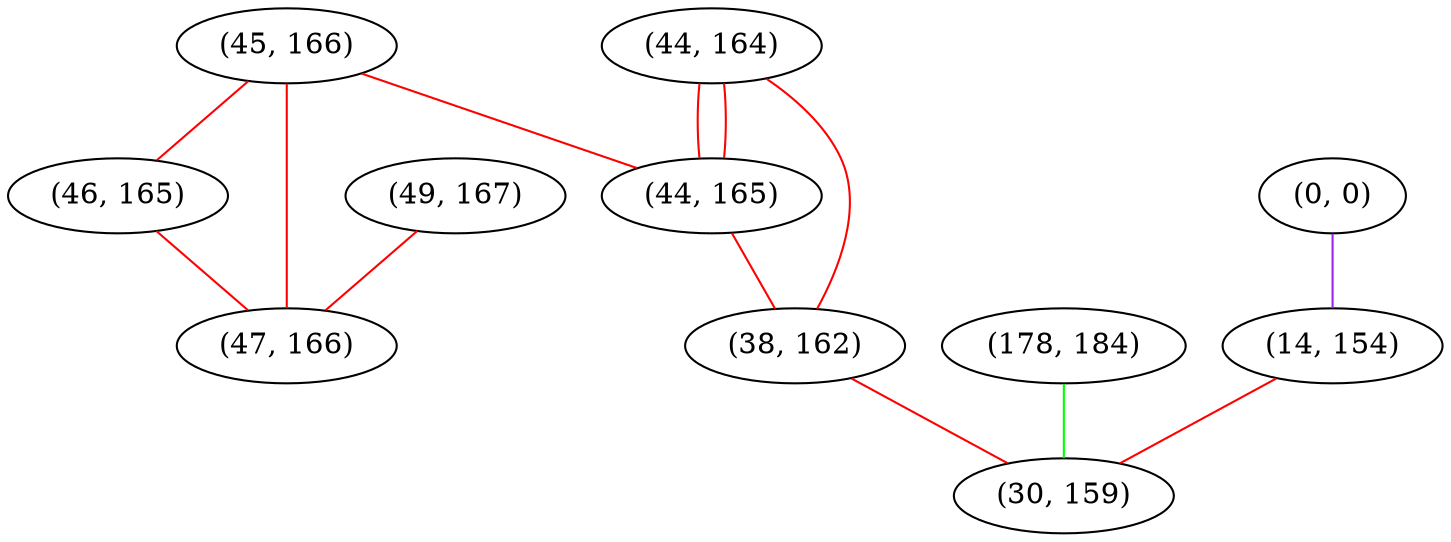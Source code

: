 graph "" {
"(45, 166)";
"(0, 0)";
"(46, 165)";
"(49, 167)";
"(178, 184)";
"(44, 164)";
"(44, 165)";
"(47, 166)";
"(38, 162)";
"(14, 154)";
"(30, 159)";
"(45, 166)" -- "(44, 165)"  [color=red, key=0, weight=1];
"(45, 166)" -- "(47, 166)"  [color=red, key=0, weight=1];
"(45, 166)" -- "(46, 165)"  [color=red, key=0, weight=1];
"(0, 0)" -- "(14, 154)"  [color=purple, key=0, weight=4];
"(46, 165)" -- "(47, 166)"  [color=red, key=0, weight=1];
"(49, 167)" -- "(47, 166)"  [color=red, key=0, weight=1];
"(178, 184)" -- "(30, 159)"  [color=green, key=0, weight=2];
"(44, 164)" -- "(44, 165)"  [color=red, key=0, weight=1];
"(44, 164)" -- "(44, 165)"  [color=red, key=1, weight=1];
"(44, 164)" -- "(38, 162)"  [color=red, key=0, weight=1];
"(44, 165)" -- "(38, 162)"  [color=red, key=0, weight=1];
"(38, 162)" -- "(30, 159)"  [color=red, key=0, weight=1];
"(14, 154)" -- "(30, 159)"  [color=red, key=0, weight=1];
}
